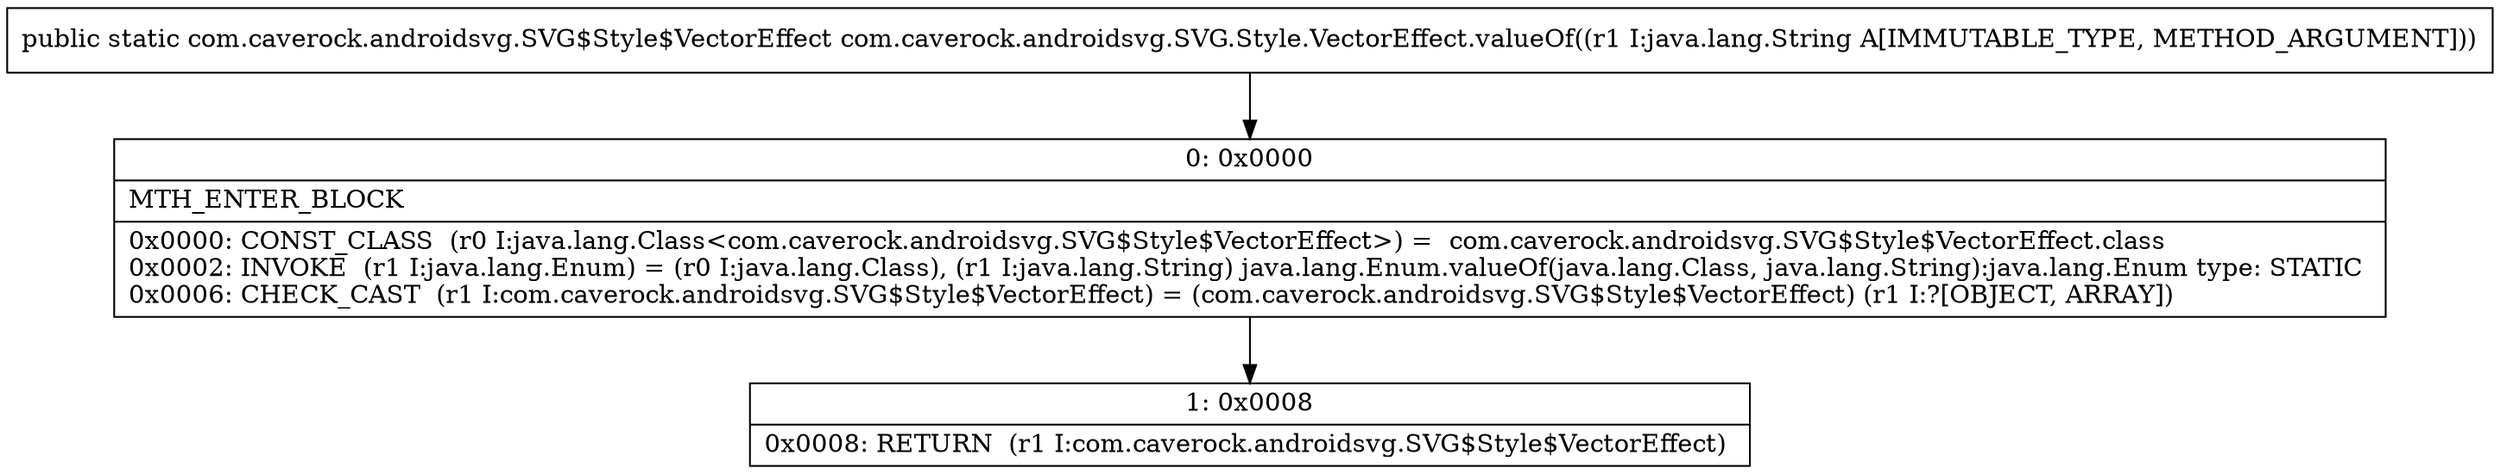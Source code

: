 digraph "CFG forcom.caverock.androidsvg.SVG.Style.VectorEffect.valueOf(Ljava\/lang\/String;)Lcom\/caverock\/androidsvg\/SVG$Style$VectorEffect;" {
Node_0 [shape=record,label="{0\:\ 0x0000|MTH_ENTER_BLOCK\l|0x0000: CONST_CLASS  (r0 I:java.lang.Class\<com.caverock.androidsvg.SVG$Style$VectorEffect\>) =  com.caverock.androidsvg.SVG$Style$VectorEffect.class \l0x0002: INVOKE  (r1 I:java.lang.Enum) = (r0 I:java.lang.Class), (r1 I:java.lang.String) java.lang.Enum.valueOf(java.lang.Class, java.lang.String):java.lang.Enum type: STATIC \l0x0006: CHECK_CAST  (r1 I:com.caverock.androidsvg.SVG$Style$VectorEffect) = (com.caverock.androidsvg.SVG$Style$VectorEffect) (r1 I:?[OBJECT, ARRAY]) \l}"];
Node_1 [shape=record,label="{1\:\ 0x0008|0x0008: RETURN  (r1 I:com.caverock.androidsvg.SVG$Style$VectorEffect) \l}"];
MethodNode[shape=record,label="{public static com.caverock.androidsvg.SVG$Style$VectorEffect com.caverock.androidsvg.SVG.Style.VectorEffect.valueOf((r1 I:java.lang.String A[IMMUTABLE_TYPE, METHOD_ARGUMENT])) }"];
MethodNode -> Node_0;
Node_0 -> Node_1;
}

